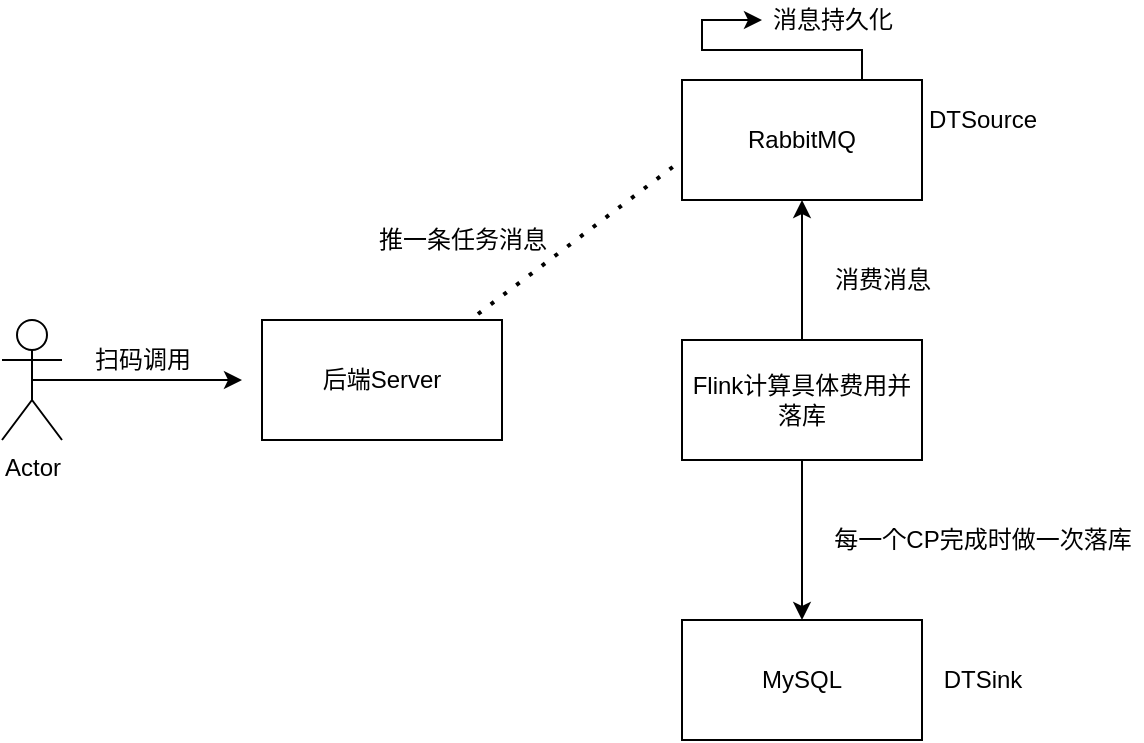 <mxfile version="16.2.4" type="github">
  <diagram id="pWqOKvmwZdFnGqOZdDLU" name="第 1 页">
    <mxGraphModel dx="1426" dy="712" grid="1" gridSize="10" guides="1" tooltips="1" connect="1" arrows="1" fold="1" page="1" pageScale="1" pageWidth="827" pageHeight="1169" math="0" shadow="0">
      <root>
        <mxCell id="0" />
        <mxCell id="1" parent="0" />
        <mxCell id="Zw-w0zwC9vYJDO_CgV66-1" value="后端Server" style="rounded=0;whiteSpace=wrap;html=1;" vertex="1" parent="1">
          <mxGeometry x="340" y="330" width="120" height="60" as="geometry" />
        </mxCell>
        <mxCell id="Zw-w0zwC9vYJDO_CgV66-3" value="" style="endArrow=none;dashed=1;html=1;dashPattern=1 3;strokeWidth=2;rounded=0;exitX=0.9;exitY=-0.05;exitDx=0;exitDy=0;exitPerimeter=0;" edge="1" parent="1" source="Zw-w0zwC9vYJDO_CgV66-1">
          <mxGeometry width="50" height="50" relative="1" as="geometry">
            <mxPoint x="460" y="330" as="sourcePoint" />
            <mxPoint x="550" y="250" as="targetPoint" />
          </mxGeometry>
        </mxCell>
        <mxCell id="Zw-w0zwC9vYJDO_CgV66-23" style="edgeStyle=entityRelationEdgeStyle;rounded=0;orthogonalLoop=1;jettySize=auto;html=1;exitX=0.5;exitY=0;exitDx=0;exitDy=0;" edge="1" parent="1" source="Zw-w0zwC9vYJDO_CgV66-4">
          <mxGeometry relative="1" as="geometry">
            <mxPoint x="590" y="180" as="targetPoint" />
          </mxGeometry>
        </mxCell>
        <mxCell id="Zw-w0zwC9vYJDO_CgV66-4" value="RabbitMQ" style="rounded=0;whiteSpace=wrap;html=1;" vertex="1" parent="1">
          <mxGeometry x="550" y="210" width="120" height="60" as="geometry" />
        </mxCell>
        <mxCell id="Zw-w0zwC9vYJDO_CgV66-19" style="edgeStyle=none;rounded=0;orthogonalLoop=1;jettySize=auto;html=1;exitX=0.5;exitY=1;exitDx=0;exitDy=0;" edge="1" parent="1" source="Zw-w0zwC9vYJDO_CgV66-5" target="Zw-w0zwC9vYJDO_CgV66-18">
          <mxGeometry relative="1" as="geometry" />
        </mxCell>
        <mxCell id="Zw-w0zwC9vYJDO_CgV66-5" value="Flink计算具体费用并落库" style="rounded=0;whiteSpace=wrap;html=1;" vertex="1" parent="1">
          <mxGeometry x="550" y="340" width="120" height="60" as="geometry" />
        </mxCell>
        <mxCell id="Zw-w0zwC9vYJDO_CgV66-6" value="" style="endArrow=classic;html=1;rounded=0;entryX=0.5;entryY=1;entryDx=0;entryDy=0;exitX=0.5;exitY=0;exitDx=0;exitDy=0;" edge="1" parent="1" source="Zw-w0zwC9vYJDO_CgV66-5" target="Zw-w0zwC9vYJDO_CgV66-4">
          <mxGeometry width="50" height="50" relative="1" as="geometry">
            <mxPoint x="390" y="380" as="sourcePoint" />
            <mxPoint x="440" y="330" as="targetPoint" />
          </mxGeometry>
        </mxCell>
        <mxCell id="Zw-w0zwC9vYJDO_CgV66-8" value="消费消息" style="text;html=1;align=center;verticalAlign=middle;resizable=0;points=[];autosize=1;strokeColor=none;fillColor=none;" vertex="1" parent="1">
          <mxGeometry x="620" y="300" width="60" height="20" as="geometry" />
        </mxCell>
        <mxCell id="Zw-w0zwC9vYJDO_CgV66-9" value="推一条任务消息" style="text;html=1;align=center;verticalAlign=middle;resizable=0;points=[];autosize=1;strokeColor=none;fillColor=none;" vertex="1" parent="1">
          <mxGeometry x="390" y="280" width="100" height="20" as="geometry" />
        </mxCell>
        <mxCell id="Zw-w0zwC9vYJDO_CgV66-15" style="edgeStyle=none;rounded=0;orthogonalLoop=1;jettySize=auto;html=1;exitX=0.5;exitY=0.5;exitDx=0;exitDy=0;exitPerimeter=0;" edge="1" parent="1" source="Zw-w0zwC9vYJDO_CgV66-14">
          <mxGeometry relative="1" as="geometry">
            <mxPoint x="330" y="360" as="targetPoint" />
          </mxGeometry>
        </mxCell>
        <mxCell id="Zw-w0zwC9vYJDO_CgV66-14" value="Actor" style="shape=umlActor;verticalLabelPosition=bottom;verticalAlign=top;html=1;outlineConnect=0;" vertex="1" parent="1">
          <mxGeometry x="210" y="330" width="30" height="60" as="geometry" />
        </mxCell>
        <mxCell id="Zw-w0zwC9vYJDO_CgV66-16" value="扫码调用" style="text;html=1;align=center;verticalAlign=middle;resizable=0;points=[];autosize=1;strokeColor=none;fillColor=none;" vertex="1" parent="1">
          <mxGeometry x="250" y="340" width="60" height="20" as="geometry" />
        </mxCell>
        <mxCell id="Zw-w0zwC9vYJDO_CgV66-17" value="DTSource" style="text;html=1;align=center;verticalAlign=middle;resizable=0;points=[];autosize=1;strokeColor=none;fillColor=none;" vertex="1" parent="1">
          <mxGeometry x="665" y="220" width="70" height="20" as="geometry" />
        </mxCell>
        <mxCell id="Zw-w0zwC9vYJDO_CgV66-18" value="MySQL" style="rounded=0;whiteSpace=wrap;html=1;" vertex="1" parent="1">
          <mxGeometry x="550" y="480" width="120" height="60" as="geometry" />
        </mxCell>
        <mxCell id="Zw-w0zwC9vYJDO_CgV66-20" value="DTSink" style="text;html=1;align=center;verticalAlign=middle;resizable=0;points=[];autosize=1;strokeColor=none;fillColor=none;" vertex="1" parent="1">
          <mxGeometry x="675" y="500" width="50" height="20" as="geometry" />
        </mxCell>
        <mxCell id="Zw-w0zwC9vYJDO_CgV66-21" value="每一个CP完成时做一次落库" style="text;html=1;align=center;verticalAlign=middle;resizable=0;points=[];autosize=1;strokeColor=none;fillColor=none;" vertex="1" parent="1">
          <mxGeometry x="620" y="430" width="160" height="20" as="geometry" />
        </mxCell>
        <mxCell id="Zw-w0zwC9vYJDO_CgV66-24" value="消息持久化" style="text;html=1;align=center;verticalAlign=middle;resizable=0;points=[];autosize=1;strokeColor=none;fillColor=none;" vertex="1" parent="1">
          <mxGeometry x="585" y="170" width="80" height="20" as="geometry" />
        </mxCell>
      </root>
    </mxGraphModel>
  </diagram>
</mxfile>
